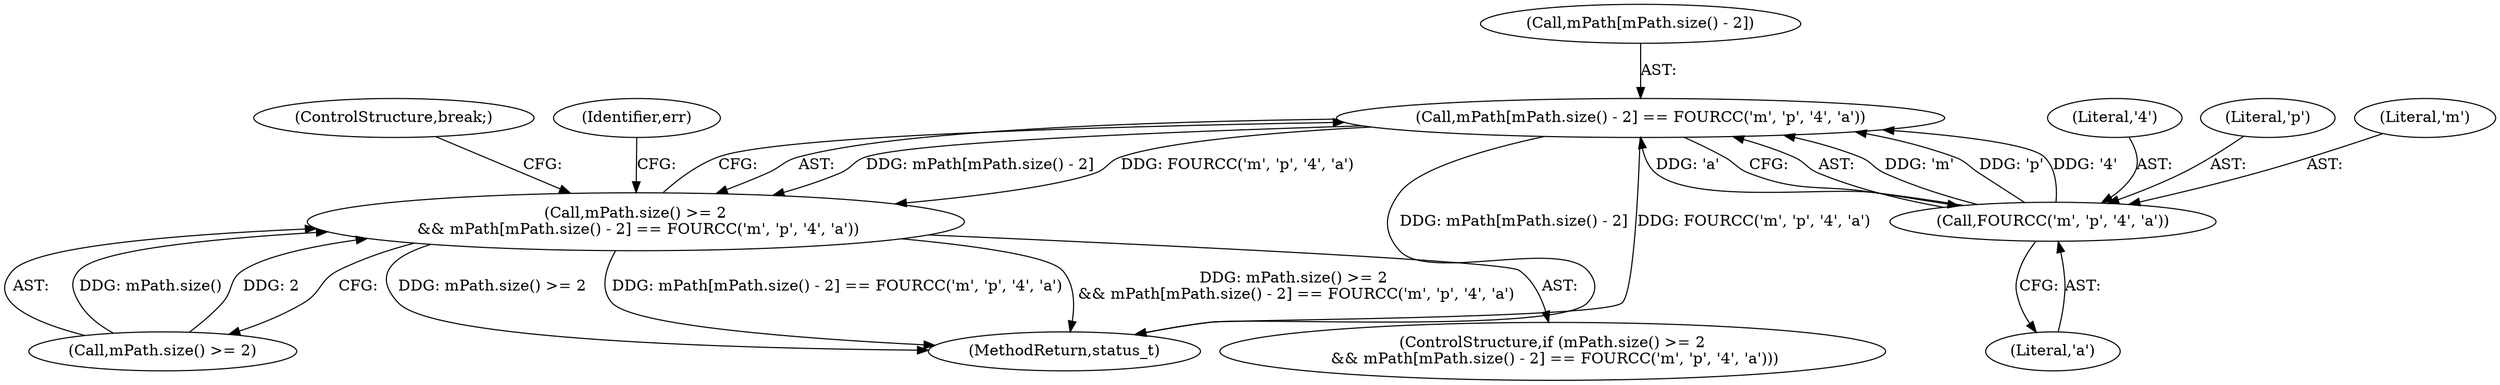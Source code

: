 digraph "0_Android_463a6f807e187828442949d1924e143cf07778c6@array" {
"1002105" [label="(Call,mPath[mPath.size() - 2] == FOURCC('m', 'p', '4', 'a'))"];
"1002111" [label="(Call,FOURCC('m', 'p', '4', 'a'))"];
"1002101" [label="(Call,mPath.size() >= 2\n && mPath[mPath.size() - 2] == FOURCC('m', 'p', '4', 'a'))"];
"1002100" [label="(ControlStructure,if (mPath.size() >= 2\n && mPath[mPath.size() - 2] == FOURCC('m', 'p', '4', 'a')))"];
"1002113" [label="(Literal,'p')"];
"1002101" [label="(Call,mPath.size() >= 2\n && mPath[mPath.size() - 2] == FOURCC('m', 'p', '4', 'a'))"];
"1002102" [label="(Call,mPath.size() >= 2)"];
"1002918" [label="(MethodReturn,status_t)"];
"1002135" [label="(ControlStructure,break;)"];
"1002112" [label="(Literal,'m')"];
"1002114" [label="(Literal,'4')"];
"1002119" [label="(Identifier,err)"];
"1002105" [label="(Call,mPath[mPath.size() - 2] == FOURCC('m', 'p', '4', 'a'))"];
"1002106" [label="(Call,mPath[mPath.size() - 2])"];
"1002115" [label="(Literal,'a')"];
"1002111" [label="(Call,FOURCC('m', 'p', '4', 'a'))"];
"1002105" -> "1002101"  [label="AST: "];
"1002105" -> "1002111"  [label="CFG: "];
"1002106" -> "1002105"  [label="AST: "];
"1002111" -> "1002105"  [label="AST: "];
"1002101" -> "1002105"  [label="CFG: "];
"1002105" -> "1002918"  [label="DDG: FOURCC('m', 'p', '4', 'a')"];
"1002105" -> "1002918"  [label="DDG: mPath[mPath.size() - 2]"];
"1002105" -> "1002101"  [label="DDG: mPath[mPath.size() - 2]"];
"1002105" -> "1002101"  [label="DDG: FOURCC('m', 'p', '4', 'a')"];
"1002111" -> "1002105"  [label="DDG: 'm'"];
"1002111" -> "1002105"  [label="DDG: 'p'"];
"1002111" -> "1002105"  [label="DDG: '4'"];
"1002111" -> "1002105"  [label="DDG: 'a'"];
"1002111" -> "1002115"  [label="CFG: "];
"1002112" -> "1002111"  [label="AST: "];
"1002113" -> "1002111"  [label="AST: "];
"1002114" -> "1002111"  [label="AST: "];
"1002115" -> "1002111"  [label="AST: "];
"1002101" -> "1002100"  [label="AST: "];
"1002101" -> "1002102"  [label="CFG: "];
"1002102" -> "1002101"  [label="AST: "];
"1002119" -> "1002101"  [label="CFG: "];
"1002135" -> "1002101"  [label="CFG: "];
"1002101" -> "1002918"  [label="DDG: mPath.size() >= 2"];
"1002101" -> "1002918"  [label="DDG: mPath[mPath.size() - 2] == FOURCC('m', 'p', '4', 'a')"];
"1002101" -> "1002918"  [label="DDG: mPath.size() >= 2\n && mPath[mPath.size() - 2] == FOURCC('m', 'p', '4', 'a')"];
"1002102" -> "1002101"  [label="DDG: mPath.size()"];
"1002102" -> "1002101"  [label="DDG: 2"];
}
